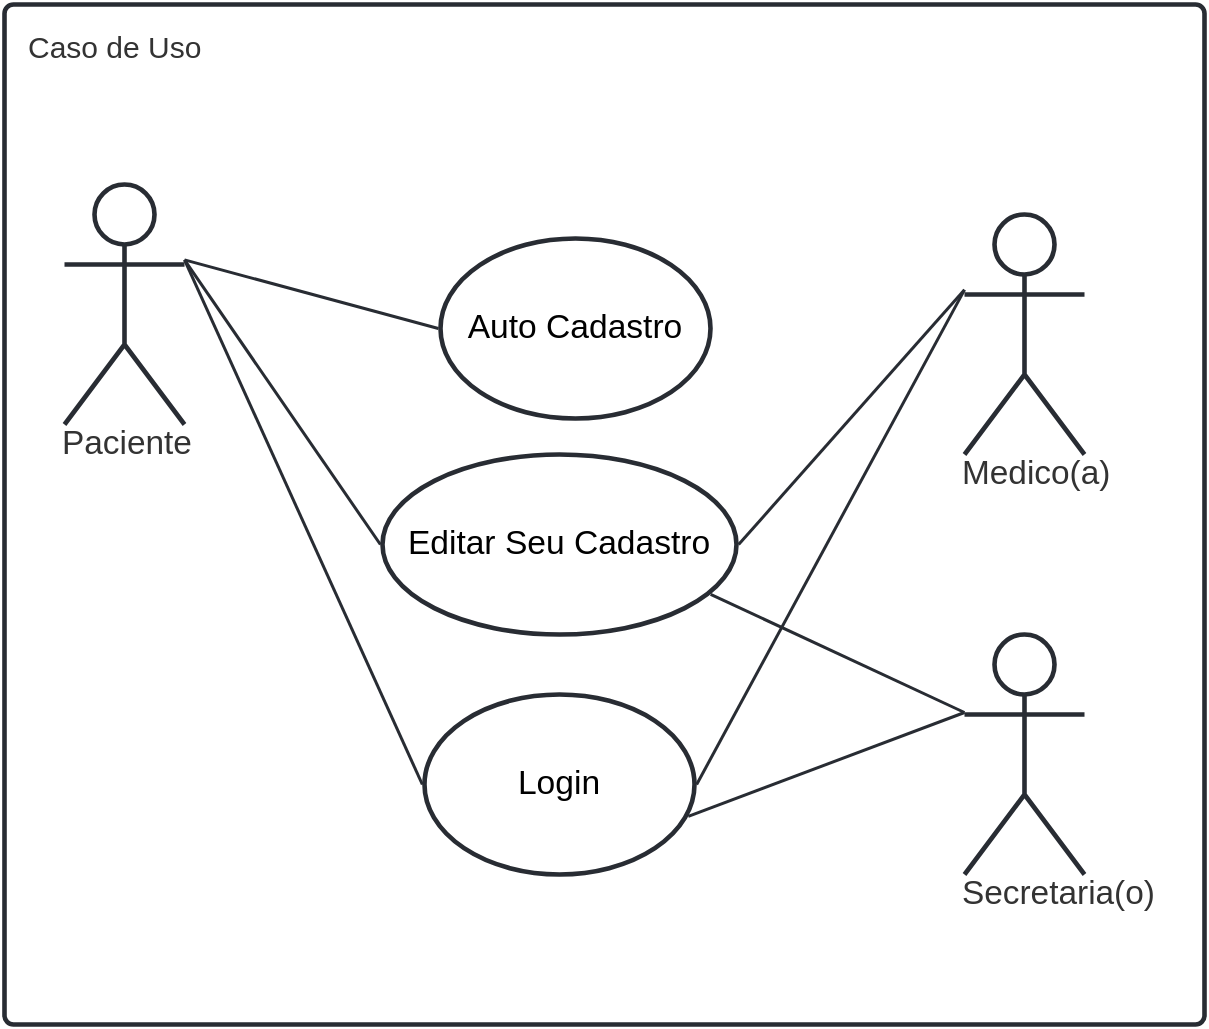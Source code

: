 <mxfile version="17.4.4" type="device" pages="6"><diagram name="Acesso Offline" id="cnroT5yGJh76plFRvwnM"><mxGraphModel dx="868" dy="482" grid="0" gridSize="10" guides="1" tooltips="1" connect="1" arrows="1" fold="1" page="1" pageScale="1" pageWidth="827" pageHeight="1169" math="0" shadow="0"><root><mxCell id="0"/><mxCell id="1" parent="0"/><UserObject label="" lucidchartObjectId="62aUfI8TRIg." id="CDKfYlxp4ABGDYABXCMu-1"><mxCell style="html=1;overflow=block;blockSpacing=1;whiteSpace=wrap;container=1;pointerEvents=0;collapsible=0;recursiveResize=0;fontSize=15;fontColor=#333333;align=left;spacing=0;strokeColor=#282c33;strokeOpacity=100;fillOpacity=0;rounded=1;absoluteArcSize=1;arcSize=9;fillColor=#000000;strokeWidth=2.3;" parent="1" vertex="1"><mxGeometry x="114" y="330" width="600" height="510" as="geometry"/></mxCell></UserObject><UserObject label="Auto Cadastro" lucidchartObjectId="D5aUoZ7kcu0h" id="CDKfYlxp4ABGDYABXCMu-3"><mxCell style="html=1;overflow=block;blockSpacing=1;whiteSpace=wrap;ellipse;fontSize=16.8;spacing=3.8;strokeColor=#282c33;strokeOpacity=100;rounded=1;absoluteArcSize=1;arcSize=9;strokeWidth=2.3;" parent="CDKfYlxp4ABGDYABXCMu-1" vertex="1"><mxGeometry x="218" y="117" width="135" height="90" as="geometry"/></mxCell></UserObject><mxCell id="LmmUJA03nacI2Z8dI5ms-1" value="&lt;span data-lucid-type=&quot;application/vnd.lucid.text&quot; data-lucid-content=&quot;{&amp;#34;t&amp;#34;:&amp;#34;*Caso de Uso - Acesso Offline&amp;#34;,&amp;#34;m&amp;#34;:[{&amp;#34;s&amp;#34;:0,&amp;#34;n&amp;#34;:&amp;#34;a&amp;#34;,&amp;#34;v&amp;#34;:&amp;#34;left&amp;#34;},{&amp;#34;s&amp;#34;:0,&amp;#34;n&amp;#34;:&amp;#34;od&amp;#34;,&amp;#34;v&amp;#34;:1},{&amp;#34;s&amp;#34;:0,&amp;#34;n&amp;#34;:&amp;#34;c&amp;#34;,&amp;#34;v&amp;#34;:&amp;#34;333333ff&amp;#34;,&amp;#34;e&amp;#34;:29},{&amp;#34;s&amp;#34;:0,&amp;#34;n&amp;#34;:&amp;#34;s&amp;#34;,&amp;#34;v&amp;#34;:20.0,&amp;#34;e&amp;#34;:29}]}&quot;&gt;&lt;span style=&quot;text-align: left ; color: #333333 ; font-size: 15.0px&quot;&gt;Caso de Uso&lt;br&gt;&lt;/span&gt;&lt;/span&gt;" style="text;whiteSpace=wrap;html=1;" parent="CDKfYlxp4ABGDYABXCMu-1" vertex="1"><mxGeometry x="10" y="6" width="222" height="29" as="geometry"/></mxCell><UserObject label="Paciente" lucidchartObjectId="O4aUanBBpAuM" id="CDKfYlxp4ABGDYABXCMu-2"><mxCell style="html=1;overflow=block;blockSpacing=1;shape=umlActor;labelPosition=center;verticalLabelPosition=bottom;verticalAlign=top;whiteSpace=nowrap;fontSize=16.7;fontColor=#333333;spacing=0;strokeColor=#282c33;strokeOpacity=100;rounded=1;absoluteArcSize=1;arcSize=9;strokeWidth=2.3;" parent="1" vertex="1"><mxGeometry x="144" y="420" width="60" height="120" as="geometry"/></mxCell></UserObject><UserObject label="Editar Seu Cadastro" lucidchartObjectId="77aUN~nxBLvZ" id="CDKfYlxp4ABGDYABXCMu-4"><mxCell style="html=1;overflow=block;blockSpacing=1;whiteSpace=wrap;ellipse;fontSize=16.8;spacing=3.8;strokeColor=#282c33;strokeOpacity=100;rounded=1;absoluteArcSize=1;arcSize=9;strokeWidth=2.3;" parent="1" vertex="1"><mxGeometry x="303" y="555" width="177" height="90" as="geometry"/></mxCell></UserObject><UserObject label="Login" lucidchartObjectId="87aUtIS8efqF" id="CDKfYlxp4ABGDYABXCMu-5"><mxCell style="html=1;overflow=block;blockSpacing=1;whiteSpace=wrap;ellipse;fontSize=16.8;spacing=3.8;strokeColor=#282c33;strokeOpacity=100;rounded=1;absoluteArcSize=1;arcSize=9;strokeWidth=2.3;" parent="1" vertex="1"><mxGeometry x="324" y="675" width="135" height="90" as="geometry"/></mxCell></UserObject><UserObject label="Medico(a)" lucidchartObjectId="-8aUuodv56M4" id="CDKfYlxp4ABGDYABXCMu-6"><mxCell style="html=1;overflow=block;blockSpacing=1;shape=umlActor;labelPosition=center;verticalLabelPosition=bottom;verticalAlign=top;whiteSpace=nowrap;fontSize=16.7;fontColor=#333333;spacing=0;strokeColor=#282c33;strokeOpacity=100;rounded=1;absoluteArcSize=1;arcSize=9;strokeWidth=2.3;" parent="1" vertex="1"><mxGeometry x="594" y="435" width="60" height="120" as="geometry"/></mxCell></UserObject><UserObject label="Secretaria(o)" lucidchartObjectId="-8aUEY26.M7T" id="CDKfYlxp4ABGDYABXCMu-7"><mxCell style="html=1;overflow=block;blockSpacing=1;shape=umlActor;labelPosition=center;verticalLabelPosition=bottom;verticalAlign=top;whiteSpace=nowrap;fontSize=16.7;fontColor=#333333;spacing=0;strokeColor=#282c33;strokeOpacity=100;rounded=1;absoluteArcSize=1;arcSize=9;strokeWidth=2.3;" parent="1" vertex="1"><mxGeometry x="594" y="645" width="60" height="120" as="geometry"/></mxCell></UserObject><UserObject label="" lucidchartObjectId="K9aUnbW54dF6" id="CDKfYlxp4ABGDYABXCMu-8"><mxCell style="html=1;jettySize=18;whiteSpace=wrap;fontSize=13;strokeColor=#282c33;strokeOpacity=100;strokeWidth=1.5;rounded=0;startArrow=none;endArrow=none;exitX=0;exitY=0.314;exitPerimeter=0;entryX=1.006;entryY=0.5;entryPerimeter=0;" parent="1" source="CDKfYlxp4ABGDYABXCMu-6" target="CDKfYlxp4ABGDYABXCMu-4" edge="1"><mxGeometry width="100" height="100" relative="1" as="geometry"><Array as="points"/></mxGeometry></mxCell></UserObject><UserObject label="" lucidchartObjectId="Q9aUhNIvT531" id="CDKfYlxp4ABGDYABXCMu-9"><mxCell style="html=1;jettySize=18;whiteSpace=wrap;fontSize=13;strokeColor=#282c33;strokeOpacity=100;strokeWidth=1.5;rounded=0;startArrow=none;endArrow=none;exitX=0;exitY=0.314;exitPerimeter=0;entryX=1.008;entryY=0.5;entryPerimeter=0;" parent="1" source="CDKfYlxp4ABGDYABXCMu-6" target="CDKfYlxp4ABGDYABXCMu-5" edge="1"><mxGeometry width="100" height="100" relative="1" as="geometry"><Array as="points"/></mxGeometry></mxCell></UserObject><UserObject label="" lucidchartObjectId="j-aUWGe42vr." id="CDKfYlxp4ABGDYABXCMu-10"><mxCell style="html=1;jettySize=18;whiteSpace=wrap;fontSize=13;strokeColor=#282c33;strokeOpacity=100;strokeWidth=1.5;rounded=0;startArrow=none;endArrow=none;exitX=0;exitY=0.325;exitPerimeter=0;entryX=0.927;entryY=0.777;entryPerimeter=0;" parent="1" source="CDKfYlxp4ABGDYABXCMu-7" target="CDKfYlxp4ABGDYABXCMu-4" edge="1"><mxGeometry width="100" height="100" relative="1" as="geometry"><Array as="points"/></mxGeometry></mxCell></UserObject><UserObject label="" lucidchartObjectId="u-aUxq1xEv8x" id="CDKfYlxp4ABGDYABXCMu-11"><mxCell style="html=1;jettySize=18;whiteSpace=wrap;fontSize=13;strokeColor=#282c33;strokeOpacity=100;strokeWidth=1.5;rounded=0;startArrow=none;endArrow=none;exitX=0;exitY=0.325;exitPerimeter=0;entryX=0.977;entryY=0.677;entryPerimeter=0;" parent="1" source="CDKfYlxp4ABGDYABXCMu-7" target="CDKfYlxp4ABGDYABXCMu-5" edge="1"><mxGeometry width="100" height="100" relative="1" as="geometry"><Array as="points"/></mxGeometry></mxCell></UserObject><UserObject label="" lucidchartObjectId="H-aU2q_cldkc" id="CDKfYlxp4ABGDYABXCMu-12"><mxCell style="html=1;jettySize=18;whiteSpace=wrap;fontSize=13;strokeColor=#282c33;strokeOpacity=100;strokeWidth=1.5;rounded=0;startArrow=none;endArrow=none;exitX=1;exitY=0.314;exitPerimeter=0;entryX=-0.008;entryY=0.5;entryPerimeter=0;" parent="1" source="CDKfYlxp4ABGDYABXCMu-2" target="CDKfYlxp4ABGDYABXCMu-3" edge="1"><mxGeometry width="100" height="100" relative="1" as="geometry"><Array as="points"/></mxGeometry></mxCell></UserObject><UserObject label="" lucidchartObjectId="M-aU~dPVrnRJ" id="CDKfYlxp4ABGDYABXCMu-13"><mxCell style="html=1;jettySize=18;whiteSpace=wrap;fontSize=13;strokeColor=#282c33;strokeOpacity=100;strokeWidth=1.5;rounded=0;startArrow=none;endArrow=none;exitX=1;exitY=0.314;exitPerimeter=0;entryX=-0.006;entryY=0.5;entryPerimeter=0;" parent="1" source="CDKfYlxp4ABGDYABXCMu-2" target="CDKfYlxp4ABGDYABXCMu-4" edge="1"><mxGeometry width="100" height="100" relative="1" as="geometry"><Array as="points"/></mxGeometry></mxCell></UserObject><UserObject label="" lucidchartObjectId="S-aUATr0dT.H" id="CDKfYlxp4ABGDYABXCMu-14"><mxCell style="html=1;jettySize=18;whiteSpace=wrap;fontSize=13;strokeColor=#282c33;strokeOpacity=100;strokeWidth=1.5;rounded=0;startArrow=none;endArrow=none;exitX=1;exitY=0.314;exitPerimeter=0;entryX=-0.008;entryY=0.5;entryPerimeter=0;" parent="1" source="CDKfYlxp4ABGDYABXCMu-2" target="CDKfYlxp4ABGDYABXCMu-5" edge="1"><mxGeometry width="100" height="100" relative="1" as="geometry"><Array as="points"/></mxGeometry></mxCell></UserObject></root></mxGraphModel></diagram><diagram name="Medico" id="E3PFE4l0YkBslA_rQjfP"><mxGraphModel dx="868" dy="1651" grid="0" gridSize="10" guides="1" tooltips="1" connect="1" arrows="1" fold="1" page="1" pageScale="1" pageWidth="827" pageHeight="1169" math="0" shadow="0"><root><mxCell id="TULyWzP9eYqDRtk0LKw8-0"/><mxCell id="TULyWzP9eYqDRtk0LKw8-1" parent="TULyWzP9eYqDRtk0LKw8-0"/><UserObject label="" lucidchartObjectId="pg1VfVHWcmwK" id="TULyWzP9eYqDRtk0LKw8-2"><mxCell style="html=1;overflow=block;blockSpacing=1;whiteSpace=wrap;container=1;pointerEvents=0;collapsible=0;recursiveResize=0;fontSize=16.7;fontColor=#333333;align=left;spacing=0;strokeColor=#282c33;strokeOpacity=100;fillOpacity=0;rounded=1;absoluteArcSize=1;arcSize=9;fillColor=#000000;strokeWidth=2.3;" parent="TULyWzP9eYqDRtk0LKw8-1" vertex="1"><mxGeometry x="210" y="-800" width="410" height="440" as="geometry"/></mxCell></UserObject><mxCell id="TULyWzP9eYqDRtk0LKw8-7" value="&lt;span data-lucid-type=&quot;application/vnd.lucid.text&quot; data-lucid-content=&quot;{&amp;quot;t&amp;quot;:&amp;quot;*Caso de Uso - Medico&amp;quot;,&amp;quot;m&amp;quot;:[{&amp;quot;s&amp;quot;:0,&amp;quot;n&amp;quot;:&amp;quot;a&amp;quot;,&amp;quot;v&amp;quot;:&amp;quot;left&amp;quot;},{&amp;quot;s&amp;quot;:0,&amp;quot;n&amp;quot;:&amp;quot;od&amp;quot;,&amp;quot;v&amp;quot;:1},{&amp;quot;s&amp;quot;:0,&amp;quot;n&amp;quot;:&amp;quot;s&amp;quot;,&amp;quot;v&amp;quot;:22.222,&amp;quot;e&amp;quot;:21},{&amp;quot;s&amp;quot;:0,&amp;quot;n&amp;quot;:&amp;quot;c&amp;quot;,&amp;quot;v&amp;quot;:&amp;quot;333333ff&amp;quot;,&amp;quot;e&amp;quot;:21}]}&quot;&gt;&lt;span style=&quot;text-align: left ; font-size: 16.667px ; color: #333333&quot;&gt;*Caso de Uso - Medico&lt;/span&gt;&lt;/span&gt;" style="text;whiteSpace=wrap;html=1;" parent="TULyWzP9eYqDRtk0LKw8-2" vertex="1"><mxGeometry x="12.997" y="0.003" width="191" height="29" as="geometry"/></mxCell><mxCell id="TULyWzP9eYqDRtk0LKw8-8" style="rounded=0;orthogonalLoop=1;jettySize=auto;html=1;exitX=1;exitY=0.333;exitDx=0;exitDy=0;exitPerimeter=0;entryX=0.042;entryY=0.6;entryDx=0;entryDy=0;entryPerimeter=0;" parent="TULyWzP9eYqDRtk0LKw8-1" source="TULyWzP9eYqDRtk0LKw8-3" target="TULyWzP9eYqDRtk0LKw8-4" edge="1"><mxGeometry relative="1" as="geometry"/></mxCell><mxCell id="TULyWzP9eYqDRtk0LKw8-9" style="edgeStyle=none;rounded=0;orthogonalLoop=1;jettySize=auto;html=1;exitX=1;exitY=0.333;exitDx=0;exitDy=0;exitPerimeter=0;entryX=0;entryY=0.5;entryDx=0;entryDy=0;" parent="TULyWzP9eYqDRtk0LKw8-1" source="TULyWzP9eYqDRtk0LKw8-3" target="TULyWzP9eYqDRtk0LKw8-5" edge="1"><mxGeometry relative="1" as="geometry"/></mxCell><UserObject label="Listar Agenda" lucidchartObjectId="pg1VomqsTPby" id="TULyWzP9eYqDRtk0LKw8-4"><mxCell style="html=1;overflow=block;blockSpacing=1;whiteSpace=wrap;ellipse;fontSize=13;spacing=3.8;strokeColor=#282c33;strokeOpacity=100;rounded=1;absoluteArcSize=1;arcSize=9;strokeWidth=2.3;" parent="TULyWzP9eYqDRtk0LKw8-1" vertex="1"><mxGeometry x="400" y="-740" width="120" height="90" as="geometry"/></mxCell></UserObject><mxCell id="TULyWzP9eYqDRtk0LKw8-10" style="edgeStyle=none;rounded=0;orthogonalLoop=1;jettySize=auto;html=1;exitX=1;exitY=0.333;exitDx=0;exitDy=0;exitPerimeter=0;entryX=0;entryY=0.5;entryDx=0;entryDy=0;" parent="TULyWzP9eYqDRtk0LKw8-1" source="TULyWzP9eYqDRtk0LKw8-3" target="TULyWzP9eYqDRtk0LKw8-6" edge="1"><mxGeometry relative="1" as="geometry"/></mxCell><UserObject label="Consultar Paciente" lucidchartObjectId="pg1Vwy.4qOvs" id="TULyWzP9eYqDRtk0LKw8-5"><mxCell style="html=1;overflow=block;blockSpacing=1;whiteSpace=wrap;ellipse;fontSize=13;spacing=3.8;strokeColor=#282c33;strokeOpacity=100;rounded=1;absoluteArcSize=1;arcSize=9;strokeWidth=2.3;" parent="TULyWzP9eYqDRtk0LKw8-1" vertex="1"><mxGeometry x="390" y="-630" width="140" height="90" as="geometry"/></mxCell></UserObject><UserObject label="Medico(a)" lucidchartObjectId="pg1V.6WM~Hua" id="TULyWzP9eYqDRtk0LKw8-3"><mxCell style="html=1;overflow=block;blockSpacing=1;shape=umlActor;labelPosition=center;verticalLabelPosition=bottom;verticalAlign=top;whiteSpace=nowrap;fontSize=16.7;fontColor=#333333;spacing=0;strokeColor=#282c33;strokeOpacity=100;rounded=1;absoluteArcSize=1;arcSize=9;strokeWidth=2.3;" parent="TULyWzP9eYqDRtk0LKw8-1" vertex="1"><mxGeometry x="240" y="-650" width="60" height="140" as="geometry"/></mxCell></UserObject><UserObject label="Listar Pacientes" lucidchartObjectId="pg1VFYP_cyKQ" id="TULyWzP9eYqDRtk0LKw8-6"><mxCell style="html=1;overflow=block;blockSpacing=1;whiteSpace=wrap;ellipse;fontSize=13;spacing=3.8;strokeColor=#282c33;strokeOpacity=100;rounded=1;absoluteArcSize=1;arcSize=9;strokeWidth=2.3;" parent="TULyWzP9eYqDRtk0LKw8-1" vertex="1"><mxGeometry x="400" y="-530" width="120" height="90" as="geometry"/></mxCell></UserObject></root></mxGraphModel></diagram><diagram name="Paciente" id="bcYlZNspH0G6qhCieXlv"><mxGraphModel dx="868" dy="1651" grid="0" gridSize="10" guides="1" tooltips="1" connect="1" arrows="1" fold="1" page="1" pageScale="1" pageWidth="827" pageHeight="1169" math="0" shadow="0"><root><mxCell id="MwZuvb_NzcYQMIHlOb89-0"/><mxCell id="MwZuvb_NzcYQMIHlOb89-1" parent="MwZuvb_NzcYQMIHlOb89-0"/><UserObject label="" lucidchartObjectId="Qg1VNq3T-1tk" id="MwZuvb_NzcYQMIHlOb89-2"><mxCell style="html=1;overflow=block;blockSpacing=1;whiteSpace=wrap;container=1;pointerEvents=0;collapsible=0;recursiveResize=0;fontSize=16.7;fontColor=#333333;align=left;spacing=0;strokeColor=#282c33;strokeOpacity=100;fillOpacity=0;rounded=1;absoluteArcSize=1;arcSize=9;fillColor=#000000;strokeWidth=2.3;" parent="MwZuvb_NzcYQMIHlOb89-1" vertex="1"><mxGeometry x="250" y="-910" width="320" height="600" as="geometry"/></mxCell></UserObject><mxCell id="MwZuvb_NzcYQMIHlOb89-27" value="&lt;span data-lucid-type=&quot;application/vnd.lucid.text&quot; data-lucid-content=&quot;{&amp;quot;t&amp;quot;:&amp;quot;* Caso de Uso - Paciente&amp;quot;,&amp;quot;m&amp;quot;:[{&amp;quot;s&amp;quot;:0,&amp;quot;n&amp;quot;:&amp;quot;od&amp;quot;,&amp;quot;v&amp;quot;:1},{&amp;quot;s&amp;quot;:0,&amp;quot;n&amp;quot;:&amp;quot;a&amp;quot;,&amp;quot;v&amp;quot;:&amp;quot;left&amp;quot;},{&amp;quot;s&amp;quot;:0,&amp;quot;n&amp;quot;:&amp;quot;s&amp;quot;,&amp;quot;v&amp;quot;:22.222,&amp;quot;e&amp;quot;:24},{&amp;quot;s&amp;quot;:0,&amp;quot;n&amp;quot;:&amp;quot;c&amp;quot;,&amp;quot;v&amp;quot;:&amp;quot;333333ff&amp;quot;,&amp;quot;e&amp;quot;:24}]}&quot;&gt;&lt;span style=&quot;text-align: left ; font-size: 16.667px ; color: #333333&quot;&gt;* Caso de Uso - Paciente&lt;/span&gt;&lt;/span&gt;" style="text;whiteSpace=wrap;html=1;" parent="MwZuvb_NzcYQMIHlOb89-2" vertex="1"><mxGeometry x="6.997" y="3.003" width="207" height="29" as="geometry"/></mxCell><mxCell id="MwZuvb_NzcYQMIHlOb89-14" style="edgeStyle=none;rounded=0;orthogonalLoop=1;jettySize=auto;html=1;exitX=1;exitY=0.333;exitDx=0;exitDy=0;exitPerimeter=0;entryX=0.053;entryY=0.644;entryDx=0;entryDy=0;entryPerimeter=0;" parent="MwZuvb_NzcYQMIHlOb89-1" source="MwZuvb_NzcYQMIHlOb89-3" target="MwZuvb_NzcYQMIHlOb89-5" edge="1"><mxGeometry relative="1" as="geometry"/></mxCell><UserObject label="Paciente" lucidchartObjectId="Qg1V8BPEKo3S" id="MwZuvb_NzcYQMIHlOb89-3"><mxCell style="html=1;overflow=block;blockSpacing=1;shape=umlActor;labelPosition=center;verticalLabelPosition=bottom;verticalAlign=top;whiteSpace=nowrap;fontSize=16.7;fontColor=#333333;spacing=0;strokeColor=#282c33;strokeOpacity=100;rounded=1;absoluteArcSize=1;arcSize=9;strokeWidth=2.3;" parent="MwZuvb_NzcYQMIHlOb89-1" vertex="1"><mxGeometry x="280" y="-670" width="60" height="140" as="geometry"/></mxCell></UserObject><UserObject label="Listar Paciente" lucidchartObjectId="Qg1VadOeW2bd" id="MwZuvb_NzcYQMIHlOb89-4"><mxCell style="html=1;overflow=block;blockSpacing=1;whiteSpace=wrap;ellipse;fontSize=13;spacing=3.8;strokeColor=#282c33;strokeOpacity=100;rounded=1;absoluteArcSize=1;arcSize=9;strokeWidth=2.3;" parent="MwZuvb_NzcYQMIHlOb89-1" vertex="1"><mxGeometry x="400" y="-860" width="120" height="90" as="geometry"/></mxCell></UserObject><UserObject label="Consultar Paciente" lucidchartObjectId="Qg1V0ZdGHIPb" id="MwZuvb_NzcYQMIHlOb89-5"><mxCell style="html=1;overflow=block;blockSpacing=1;whiteSpace=wrap;ellipse;fontSize=13;spacing=3.8;strokeColor=#282c33;strokeOpacity=100;rounded=1;absoluteArcSize=1;arcSize=9;strokeWidth=2.3;" parent="MwZuvb_NzcYQMIHlOb89-1" vertex="1"><mxGeometry x="400" y="-760" width="120" height="90" as="geometry"/></mxCell></UserObject><UserObject label="Cadastrar Paciente" lucidchartObjectId="Qg1VIZUxxSAg" id="MwZuvb_NzcYQMIHlOb89-6"><mxCell style="html=1;overflow=block;blockSpacing=1;whiteSpace=wrap;ellipse;fontSize=13;spacing=3.8;strokeColor=#282c33;strokeOpacity=100;rounded=1;absoluteArcSize=1;arcSize=9;strokeWidth=2.3;" parent="MwZuvb_NzcYQMIHlOb89-1" vertex="1"><mxGeometry x="400" y="-650" width="120" height="90" as="geometry"/></mxCell></UserObject><UserObject label="Editar Paciente" lucidchartObjectId="Qg1VBHlj-ESM" id="MwZuvb_NzcYQMIHlOb89-7"><mxCell style="html=1;overflow=block;blockSpacing=1;whiteSpace=wrap;ellipse;fontSize=13;spacing=3.8;strokeColor=#282c33;strokeOpacity=100;rounded=1;absoluteArcSize=1;arcSize=9;strokeWidth=2.3;" parent="MwZuvb_NzcYQMIHlOb89-1" vertex="1"><mxGeometry x="400" y="-550" width="120" height="90" as="geometry"/></mxCell></UserObject><UserObject label="Desativar Paciente" lucidchartObjectId="Qg1VsRQFl9fF" id="MwZuvb_NzcYQMIHlOb89-8"><mxCell style="html=1;overflow=block;blockSpacing=1;whiteSpace=wrap;ellipse;fontSize=13;spacing=3.8;strokeColor=#282c33;strokeOpacity=100;rounded=1;absoluteArcSize=1;arcSize=9;strokeWidth=2.3;" parent="MwZuvb_NzcYQMIHlOb89-1" vertex="1"><mxGeometry x="400" y="-440" width="120" height="90" as="geometry"/></mxCell></UserObject><UserObject label="" lucidchartObjectId="Qg1VfaHg0O-b" id="MwZuvb_NzcYQMIHlOb89-9"><mxCell style="html=1;jettySize=18;whiteSpace=wrap;fontSize=13;strokeColor=#282c33;strokeOpacity=100;strokeWidth=1.5;rounded=0;startArrow=none;endArrow=none;exitX=-0.009;exitY=0.5;exitPerimeter=0;entryX=1;entryY=0.321;entryPerimeter=0;" parent="MwZuvb_NzcYQMIHlOb89-1" source="MwZuvb_NzcYQMIHlOb89-4" target="MwZuvb_NzcYQMIHlOb89-3" edge="1"><mxGeometry width="100" height="100" relative="1" as="geometry"><Array as="points"/></mxGeometry></mxCell></UserObject><UserObject label="" lucidchartObjectId="Qg1VkSRGm3FD" id="MwZuvb_NzcYQMIHlOb89-11"><mxCell style="html=1;jettySize=18;whiteSpace=wrap;fontSize=13;strokeColor=#282c33;strokeOpacity=100;strokeWidth=1.5;rounded=0;startArrow=none;endArrow=none;exitX=-0.009;exitY=0.5;exitPerimeter=0;entryX=1;entryY=0.321;entryPerimeter=0;" parent="MwZuvb_NzcYQMIHlOb89-1" source="MwZuvb_NzcYQMIHlOb89-6" target="MwZuvb_NzcYQMIHlOb89-3" edge="1"><mxGeometry width="100" height="100" relative="1" as="geometry"><Array as="points"/></mxGeometry></mxCell></UserObject><UserObject label="" lucidchartObjectId="Qg1Vln~8YyKR" id="MwZuvb_NzcYQMIHlOb89-12"><mxCell style="html=1;jettySize=18;whiteSpace=wrap;fontSize=13;strokeColor=#282c33;strokeOpacity=100;strokeWidth=1.5;rounded=0;startArrow=none;endArrow=none;exitX=-0.009;exitY=0.5;exitPerimeter=0;entryX=1;entryY=0.321;entryPerimeter=0;" parent="MwZuvb_NzcYQMIHlOb89-1" source="MwZuvb_NzcYQMIHlOb89-7" target="MwZuvb_NzcYQMIHlOb89-3" edge="1"><mxGeometry width="100" height="100" relative="1" as="geometry"><Array as="points"/></mxGeometry></mxCell></UserObject><UserObject label="" lucidchartObjectId="Qg1VxebEtwue" id="MwZuvb_NzcYQMIHlOb89-13"><mxCell style="html=1;jettySize=18;whiteSpace=wrap;fontSize=13;strokeColor=#282c33;strokeOpacity=100;strokeWidth=1.5;rounded=0;startArrow=none;endArrow=none;exitX=-0.009;exitY=0.5;exitPerimeter=0;entryX=1;entryY=0.321;entryPerimeter=0;" parent="MwZuvb_NzcYQMIHlOb89-1" source="MwZuvb_NzcYQMIHlOb89-8" target="MwZuvb_NzcYQMIHlOb89-3" edge="1"><mxGeometry width="100" height="100" relative="1" as="geometry"><Array as="points"/></mxGeometry></mxCell></UserObject></root></mxGraphModel></diagram><diagram name="Medico" id="7jTUor95sCE7NPrH3OsZ"><mxGraphModel dx="41" dy="482" grid="0" gridSize="10" guides="1" tooltips="1" connect="1" arrows="1" fold="1" page="1" pageScale="1" pageWidth="827" pageHeight="1169" math="0" shadow="0"><root><mxCell id="v0MoqkxrBt7eY1IrOF9j-0"/><mxCell id="v0MoqkxrBt7eY1IrOF9j-1" parent="v0MoqkxrBt7eY1IrOF9j-0"/><UserObject label="" lucidchartObjectId="fh1VlRtHa5hE" id="v0MoqkxrBt7eY1IrOF9j-2"><mxCell style="html=1;overflow=block;blockSpacing=1;whiteSpace=wrap;container=1;pointerEvents=0;collapsible=0;recursiveResize=0;fontSize=16.7;fontColor=#333333;align=left;spacing=0;strokeColor=#282c33;strokeOpacity=100;fillOpacity=0;rounded=1;absoluteArcSize=1;arcSize=9;fillColor=#000000;strokeWidth=2.3;" parent="v0MoqkxrBt7eY1IrOF9j-1" vertex="1"><mxGeometry x="1100" y="276" width="315" height="600" as="geometry"/></mxCell></UserObject><mxCell id="v0MoqkxrBt7eY1IrOF9j-14" value="&lt;span data-lucid-type=&quot;application/vnd.lucid.text&quot; data-lucid-content=&quot;{&amp;quot;t&amp;quot;:&amp;quot;* Caso de Uso - Medico&amp;quot;,&amp;quot;m&amp;quot;:[{&amp;quot;s&amp;quot;:0,&amp;quot;n&amp;quot;:&amp;quot;od&amp;quot;,&amp;quot;v&amp;quot;:1},{&amp;quot;s&amp;quot;:0,&amp;quot;n&amp;quot;:&amp;quot;a&amp;quot;,&amp;quot;v&amp;quot;:&amp;quot;left&amp;quot;},{&amp;quot;s&amp;quot;:0,&amp;quot;n&amp;quot;:&amp;quot;s&amp;quot;,&amp;quot;v&amp;quot;:22.222,&amp;quot;e&amp;quot;:22},{&amp;quot;s&amp;quot;:0,&amp;quot;n&amp;quot;:&amp;quot;c&amp;quot;,&amp;quot;v&amp;quot;:&amp;quot;333333ff&amp;quot;,&amp;quot;e&amp;quot;:22}]}&quot;&gt;&lt;span style=&quot;text-align: left ; font-size: 16.667px ; color: #333333&quot;&gt;* Caso de Uso - Medico&lt;/span&gt;&lt;/span&gt;" style="text;whiteSpace=wrap;html=1;" parent="v0MoqkxrBt7eY1IrOF9j-2" vertex="1"><mxGeometry x="9" y="11" width="196" height="29" as="geometry"/></mxCell><UserObject label="Medico" lucidchartObjectId="fh1VT5qTX0jP" id="v0MoqkxrBt7eY1IrOF9j-3"><mxCell style="html=1;overflow=block;blockSpacing=1;shape=umlActor;labelPosition=center;verticalLabelPosition=bottom;verticalAlign=top;whiteSpace=nowrap;fontSize=16.7;fontColor=#333333;spacing=0;strokeColor=#282c33;strokeOpacity=100;rounded=1;absoluteArcSize=1;arcSize=9;strokeWidth=2.3;" parent="v0MoqkxrBt7eY1IrOF9j-1" vertex="1"><mxGeometry x="1130" y="509" width="60" height="135" as="geometry"/></mxCell></UserObject><UserObject label="Listar Medico" lucidchartObjectId="fh1VJY9TOFq0" id="v0MoqkxrBt7eY1IrOF9j-4"><mxCell style="html=1;overflow=block;blockSpacing=1;whiteSpace=wrap;ellipse;fontSize=13;spacing=3.8;strokeColor=#282c33;strokeOpacity=100;rounded=1;absoluteArcSize=1;arcSize=9;strokeWidth=2.3;" parent="v0MoqkxrBt7eY1IrOF9j-1" vertex="1"><mxGeometry x="1259" y="321" width="120" height="90" as="geometry"/></mxCell></UserObject><UserObject label="Consultar Medico" lucidchartObjectId="fh1VyS5vCo8p" id="v0MoqkxrBt7eY1IrOF9j-5"><mxCell style="html=1;overflow=block;blockSpacing=1;whiteSpace=wrap;ellipse;fontSize=13;spacing=3.8;strokeColor=#282c33;strokeOpacity=100;rounded=1;absoluteArcSize=1;arcSize=9;strokeWidth=2.3;" parent="v0MoqkxrBt7eY1IrOF9j-1" vertex="1"><mxGeometry x="1259" y="426" width="120" height="90" as="geometry"/></mxCell></UserObject><UserObject label="Cadastrar Medico" lucidchartObjectId="fh1V7c0ZXNZd" id="v0MoqkxrBt7eY1IrOF9j-6"><mxCell style="html=1;overflow=block;blockSpacing=1;whiteSpace=wrap;ellipse;fontSize=13;spacing=3.8;strokeColor=#282c33;strokeOpacity=100;rounded=1;absoluteArcSize=1;arcSize=9;strokeWidth=2.3;" parent="v0MoqkxrBt7eY1IrOF9j-1" vertex="1"><mxGeometry x="1259" y="531" width="120" height="90" as="geometry"/></mxCell></UserObject><UserObject label="Editar Medico" lucidchartObjectId="fh1VJReqbYQY" id="v0MoqkxrBt7eY1IrOF9j-7"><mxCell style="html=1;overflow=block;blockSpacing=1;whiteSpace=wrap;ellipse;fontSize=13;spacing=3.8;strokeColor=#282c33;strokeOpacity=100;rounded=1;absoluteArcSize=1;arcSize=9;strokeWidth=2.3;" parent="v0MoqkxrBt7eY1IrOF9j-1" vertex="1"><mxGeometry x="1259" y="636" width="120" height="90" as="geometry"/></mxCell></UserObject><UserObject label="Desativar Medico" lucidchartObjectId="fh1ViOUTe8lT" id="v0MoqkxrBt7eY1IrOF9j-8"><mxCell style="html=1;overflow=block;blockSpacing=1;whiteSpace=wrap;ellipse;fontSize=13;spacing=3.8;strokeColor=#282c33;strokeOpacity=100;rounded=1;absoluteArcSize=1;arcSize=9;strokeWidth=2.3;" parent="v0MoqkxrBt7eY1IrOF9j-1" vertex="1"><mxGeometry x="1259" y="741" width="120" height="90" as="geometry"/></mxCell></UserObject><UserObject label="" lucidchartObjectId="fh1VyYXZ0zpq" id="v0MoqkxrBt7eY1IrOF9j-9"><mxCell style="html=1;jettySize=18;whiteSpace=wrap;fontSize=13;strokeColor=#282c33;strokeOpacity=100;strokeWidth=1.5;rounded=0;startArrow=none;endArrow=none;exitX=-0.009;exitY=0.5;exitPerimeter=0;entryX=1;entryY=0.321;entryPerimeter=0;" parent="v0MoqkxrBt7eY1IrOF9j-1" source="v0MoqkxrBt7eY1IrOF9j-4" target="v0MoqkxrBt7eY1IrOF9j-3" edge="1"><mxGeometry width="100" height="100" relative="1" as="geometry"><Array as="points"/></mxGeometry></mxCell></UserObject><UserObject label="" lucidchartObjectId="fh1VevR1OF-d" id="v0MoqkxrBt7eY1IrOF9j-10"><mxCell style="html=1;jettySize=18;whiteSpace=wrap;fontSize=13;strokeColor=#282c33;strokeOpacity=100;strokeWidth=1.5;rounded=0;startArrow=none;endArrow=none;exitX=-0.009;exitY=0.5;exitPerimeter=0;" parent="v0MoqkxrBt7eY1IrOF9j-1" source="v0MoqkxrBt7eY1IrOF9j-5" edge="1"><mxGeometry width="100" height="100" relative="1" as="geometry"><Array as="points"/><mxPoint x="1192" y="546" as="targetPoint"/></mxGeometry></mxCell></UserObject><UserObject label="" lucidchartObjectId="fh1Vf1Laid-j" id="v0MoqkxrBt7eY1IrOF9j-11"><mxCell style="html=1;jettySize=18;whiteSpace=wrap;fontSize=13;strokeColor=#282c33;strokeOpacity=100;strokeWidth=1.5;rounded=0;startArrow=none;endArrow=none;exitX=-0.009;exitY=0.5;exitPerimeter=0;entryX=1;entryY=0.321;entryPerimeter=0;" parent="v0MoqkxrBt7eY1IrOF9j-1" source="v0MoqkxrBt7eY1IrOF9j-6" target="v0MoqkxrBt7eY1IrOF9j-3" edge="1"><mxGeometry width="100" height="100" relative="1" as="geometry"><Array as="points"/></mxGeometry></mxCell></UserObject><UserObject label="" lucidchartObjectId="fh1V-D848_Ec" id="v0MoqkxrBt7eY1IrOF9j-12"><mxCell style="html=1;jettySize=18;whiteSpace=wrap;fontSize=13;strokeColor=#282c33;strokeOpacity=100;strokeWidth=1.5;rounded=0;startArrow=none;endArrow=none;exitX=-0.009;exitY=0.5;exitPerimeter=0;entryX=1;entryY=0.321;entryPerimeter=0;" parent="v0MoqkxrBt7eY1IrOF9j-1" source="v0MoqkxrBt7eY1IrOF9j-7" target="v0MoqkxrBt7eY1IrOF9j-3" edge="1"><mxGeometry width="100" height="100" relative="1" as="geometry"><Array as="points"/></mxGeometry></mxCell></UserObject><UserObject label="" lucidchartObjectId="fh1VBJ_JhPA6" id="v0MoqkxrBt7eY1IrOF9j-13"><mxCell style="html=1;jettySize=18;whiteSpace=wrap;fontSize=13;strokeColor=#282c33;strokeOpacity=100;strokeWidth=1.5;rounded=0;startArrow=none;endArrow=none;exitX=-0.009;exitY=0.5;exitPerimeter=0;entryX=1;entryY=0.321;entryPerimeter=0;" parent="v0MoqkxrBt7eY1IrOF9j-1" source="v0MoqkxrBt7eY1IrOF9j-8" target="v0MoqkxrBt7eY1IrOF9j-3" edge="1"><mxGeometry width="100" height="100" relative="1" as="geometry"><Array as="points"/></mxGeometry></mxCell></UserObject></root></mxGraphModel></diagram><diagram name="Secretaria" id="B_Z10Siy_y2gRsE87C4H"><mxGraphModel dx="41" dy="1651" grid="0" gridSize="10" guides="1" tooltips="1" connect="1" arrows="1" fold="1" page="1" pageScale="1" pageWidth="827" pageHeight="1169" math="0" shadow="0"><root><mxCell id="MLN7bExL7wKpmrE8Ly24-0"/><mxCell id="MLN7bExL7wKpmrE8Ly24-1" parent="MLN7bExL7wKpmrE8Ly24-0"/><UserObject label="" lucidchartObjectId="Bh1VLZKN__iT" id="MLN7bExL7wKpmrE8Ly24-2"><mxCell style="html=1;overflow=block;blockSpacing=1;whiteSpace=wrap;container=1;pointerEvents=0;collapsible=0;recursiveResize=0;fontSize=16.7;fontColor=#333333;align=left;spacing=0;strokeColor=#282c33;strokeOpacity=100;fillOpacity=0;rounded=1;absoluteArcSize=1;arcSize=9;fillColor=#000000;strokeWidth=2.3;" parent="MLN7bExL7wKpmrE8Ly24-1" vertex="1"><mxGeometry x="1062" y="-918" width="315" height="600" as="geometry"/></mxCell></UserObject><UserObject label="Secretaria" lucidchartObjectId="Bh1VF4DOK2h2" id="MLN7bExL7wKpmrE8Ly24-3"><mxCell style="html=1;overflow=block;blockSpacing=1;shape=umlActor;labelPosition=center;verticalLabelPosition=bottom;verticalAlign=top;whiteSpace=nowrap;fontSize=16.7;fontColor=#333333;spacing=0;strokeColor=#282c33;strokeOpacity=100;rounded=1;absoluteArcSize=1;arcSize=9;strokeWidth=2.3;" parent="MLN7bExL7wKpmrE8Ly24-1" vertex="1"><mxGeometry x="1092" y="-685" width="60" height="135" as="geometry"/></mxCell></UserObject><UserObject label="Listar Secretaria" lucidchartObjectId="Bh1V0PjZ3Ta9" id="MLN7bExL7wKpmrE8Ly24-4"><mxCell style="html=1;overflow=block;blockSpacing=1;whiteSpace=wrap;ellipse;fontSize=13;spacing=3.8;strokeColor=#282c33;strokeOpacity=100;rounded=1;absoluteArcSize=1;arcSize=9;strokeWidth=2.3;" parent="MLN7bExL7wKpmrE8Ly24-1" vertex="1"><mxGeometry x="1221" y="-873" width="120" height="90" as="geometry"/></mxCell></UserObject><UserObject label="Consultar Secretaria" lucidchartObjectId="Bh1VA8aVEy08" id="MLN7bExL7wKpmrE8Ly24-5"><mxCell style="html=1;overflow=block;blockSpacing=1;whiteSpace=wrap;ellipse;fontSize=13;spacing=3.8;strokeColor=#282c33;strokeOpacity=100;rounded=1;absoluteArcSize=1;arcSize=9;strokeWidth=2.3;" parent="MLN7bExL7wKpmrE8Ly24-1" vertex="1"><mxGeometry x="1221" y="-768" width="120" height="90" as="geometry"/></mxCell></UserObject><UserObject label="Cadastrar Secretaria" lucidchartObjectId="Bh1Vq.Mzj_-i" id="MLN7bExL7wKpmrE8Ly24-6"><mxCell style="html=1;overflow=block;blockSpacing=1;whiteSpace=wrap;ellipse;fontSize=13;spacing=3.8;strokeColor=#282c33;strokeOpacity=100;rounded=1;absoluteArcSize=1;arcSize=9;strokeWidth=2.3;" parent="MLN7bExL7wKpmrE8Ly24-1" vertex="1"><mxGeometry x="1221" y="-663" width="120" height="90" as="geometry"/></mxCell></UserObject><UserObject label="Editar Secretaria" lucidchartObjectId="Bh1V7qm_DmHK" id="MLN7bExL7wKpmrE8Ly24-7"><mxCell style="html=1;overflow=block;blockSpacing=1;whiteSpace=wrap;ellipse;fontSize=13;spacing=3.8;strokeColor=#282c33;strokeOpacity=100;rounded=1;absoluteArcSize=1;arcSize=9;strokeWidth=2.3;" parent="MLN7bExL7wKpmrE8Ly24-1" vertex="1"><mxGeometry x="1221" y="-558" width="120" height="90" as="geometry"/></mxCell></UserObject><UserObject label="Desativar Secretaria" lucidchartObjectId="Bh1VqKMImvo5" id="MLN7bExL7wKpmrE8Ly24-8"><mxCell style="html=1;overflow=block;blockSpacing=1;whiteSpace=wrap;ellipse;fontSize=13;spacing=3.8;strokeColor=#282c33;strokeOpacity=100;rounded=1;absoluteArcSize=1;arcSize=9;strokeWidth=2.3;" parent="MLN7bExL7wKpmrE8Ly24-1" vertex="1"><mxGeometry x="1221" y="-453" width="120" height="90" as="geometry"/></mxCell></UserObject><UserObject label="" lucidchartObjectId="Bh1V0A-yDfkG" id="MLN7bExL7wKpmrE8Ly24-9"><mxCell style="html=1;jettySize=18;whiteSpace=wrap;fontSize=13;strokeColor=#282c33;strokeOpacity=100;strokeWidth=1.5;rounded=0;startArrow=none;endArrow=none;exitX=-0.009;exitY=0.5;exitPerimeter=0;entryX=1;entryY=0.321;entryPerimeter=0;" parent="MLN7bExL7wKpmrE8Ly24-1" source="MLN7bExL7wKpmrE8Ly24-4" target="MLN7bExL7wKpmrE8Ly24-3" edge="1"><mxGeometry width="100" height="100" relative="1" as="geometry"><Array as="points"/></mxGeometry></mxCell></UserObject><UserObject label="" lucidchartObjectId="Bh1VDJBnfBxL" id="MLN7bExL7wKpmrE8Ly24-10"><mxCell style="html=1;jettySize=18;whiteSpace=wrap;fontSize=13;strokeColor=#282c33;strokeOpacity=100;strokeWidth=1.5;rounded=0;startArrow=none;endArrow=none;exitX=-0.009;exitY=0.5;exitPerimeter=0;" parent="MLN7bExL7wKpmrE8Ly24-1" source="MLN7bExL7wKpmrE8Ly24-5" edge="1"><mxGeometry width="100" height="100" relative="1" as="geometry"><Array as="points"/><mxPoint x="1154" y="-648" as="targetPoint"/></mxGeometry></mxCell></UserObject><UserObject label="" lucidchartObjectId="Bh1V2D2L.bp~" id="MLN7bExL7wKpmrE8Ly24-11"><mxCell style="html=1;jettySize=18;whiteSpace=wrap;fontSize=13;strokeColor=#282c33;strokeOpacity=100;strokeWidth=1.5;rounded=0;startArrow=none;endArrow=none;exitX=-0.009;exitY=0.5;exitPerimeter=0;entryX=1;entryY=0.321;entryPerimeter=0;" parent="MLN7bExL7wKpmrE8Ly24-1" source="MLN7bExL7wKpmrE8Ly24-6" target="MLN7bExL7wKpmrE8Ly24-3" edge="1"><mxGeometry width="100" height="100" relative="1" as="geometry"><Array as="points"/></mxGeometry></mxCell></UserObject><UserObject label="" lucidchartObjectId="Bh1VAcKKdqCn" id="MLN7bExL7wKpmrE8Ly24-12"><mxCell style="html=1;jettySize=18;whiteSpace=wrap;fontSize=13;strokeColor=#282c33;strokeOpacity=100;strokeWidth=1.5;rounded=0;startArrow=none;endArrow=none;exitX=-0.009;exitY=0.5;exitPerimeter=0;entryX=1;entryY=0.321;entryPerimeter=0;" parent="MLN7bExL7wKpmrE8Ly24-1" source="MLN7bExL7wKpmrE8Ly24-7" target="MLN7bExL7wKpmrE8Ly24-3" edge="1"><mxGeometry width="100" height="100" relative="1" as="geometry"><Array as="points"/></mxGeometry></mxCell></UserObject><UserObject label="" lucidchartObjectId="Bh1VFWgFG0fF" id="MLN7bExL7wKpmrE8Ly24-13"><mxCell style="html=1;jettySize=18;whiteSpace=wrap;fontSize=13;strokeColor=#282c33;strokeOpacity=100;strokeWidth=1.5;rounded=0;startArrow=none;endArrow=none;exitX=-0.009;exitY=0.5;exitPerimeter=0;entryX=1;entryY=0.321;entryPerimeter=0;" parent="MLN7bExL7wKpmrE8Ly24-1" source="MLN7bExL7wKpmrE8Ly24-8" target="MLN7bExL7wKpmrE8Ly24-3" edge="1"><mxGeometry width="100" height="100" relative="1" as="geometry"><Array as="points"/></mxGeometry></mxCell></UserObject></root></mxGraphModel></diagram><diagram name="Agendamento" id="wXOXxUcyRimpRcqzlG8i"><mxGraphModel dx="-786" dy="3989" grid="0" gridSize="10" guides="1" tooltips="1" connect="1" arrows="1" fold="1" page="1" pageScale="1" pageWidth="827" pageHeight="1169" math="0" shadow="0"><root><mxCell id="PDq9gb4K_bL8JXI9BOOx-0"/><mxCell id="PDq9gb4K_bL8JXI9BOOx-1" parent="PDq9gb4K_bL8JXI9BOOx-0"/><UserObject label="" lucidchartObjectId="Oh1VuZKQWTiY" id="PDq9gb4K_bL8JXI9BOOx-2"><mxCell style="html=1;overflow=block;blockSpacing=1;whiteSpace=wrap;container=1;pointerEvents=0;collapsible=0;recursiveResize=0;fontSize=16.7;fontColor=#333333;align=left;spacing=0;strokeColor=#282c33;strokeOpacity=100;fillOpacity=0;rounded=1;absoluteArcSize=1;arcSize=9;fillColor=#000000;strokeWidth=2.3;" parent="PDq9gb4K_bL8JXI9BOOx-1" vertex="1"><mxGeometry x="1850" y="-3388" width="315" height="926" as="geometry"/></mxCell></UserObject><mxCell id="DUw1tcASp3sP8jFX72zL-0" value="&lt;span data-lucid-type=&quot;application/vnd.lucid.text&quot; data-lucid-content=&quot;{&amp;#34;t&amp;#34;:&amp;#34;* Caso de Uso - Paciente&amp;#34;,&amp;#34;m&amp;#34;:[{&amp;#34;s&amp;#34;:0,&amp;#34;n&amp;#34;:&amp;#34;od&amp;#34;,&amp;#34;v&amp;#34;:1},{&amp;#34;s&amp;#34;:0,&amp;#34;n&amp;#34;:&amp;#34;a&amp;#34;,&amp;#34;v&amp;#34;:&amp;#34;left&amp;#34;},{&amp;#34;s&amp;#34;:0,&amp;#34;n&amp;#34;:&amp;#34;s&amp;#34;,&amp;#34;v&amp;#34;:22.222,&amp;#34;e&amp;#34;:24},{&amp;#34;s&amp;#34;:0,&amp;#34;n&amp;#34;:&amp;#34;c&amp;#34;,&amp;#34;v&amp;#34;:&amp;#34;333333ff&amp;#34;,&amp;#34;e&amp;#34;:24}]}&quot;&gt;&lt;span style=&quot;text-align: left ; font-size: 16.667px ; color: #333333&quot;&gt;* Caso de Uso - Agendamento&lt;/span&gt;&lt;/span&gt;" style="text;whiteSpace=wrap;html=1;" parent="PDq9gb4K_bL8JXI9BOOx-2" vertex="1"><mxGeometry x="11" y="6" width="248" height="29" as="geometry"/></mxCell><mxCell id="DUw1tcASp3sP8jFX72zL-13" style="edgeStyle=none;rounded=0;orthogonalLoop=1;jettySize=auto;html=1;exitX=1;exitY=0.333;exitDx=0;exitDy=0;exitPerimeter=0;entryX=0;entryY=0.5;entryDx=0;entryDy=0;" parent="PDq9gb4K_bL8JXI9BOOx-2" source="DUw1tcASp3sP8jFX72zL-4" target="DUw1tcASp3sP8jFX72zL-5" edge="1"><mxGeometry relative="1" as="geometry"/></mxCell><mxCell id="DUw1tcASp3sP8jFX72zL-14" style="edgeStyle=none;rounded=0;orthogonalLoop=1;jettySize=auto;html=1;exitX=1;exitY=0.333;exitDx=0;exitDy=0;exitPerimeter=0;entryX=0;entryY=0.5;entryDx=0;entryDy=0;" parent="PDq9gb4K_bL8JXI9BOOx-2" source="DUw1tcASp3sP8jFX72zL-4" target="DUw1tcASp3sP8jFX72zL-6" edge="1"><mxGeometry relative="1" as="geometry"/></mxCell><mxCell id="DUw1tcASp3sP8jFX72zL-15" style="edgeStyle=none;rounded=0;orthogonalLoop=1;jettySize=auto;html=1;exitX=1;exitY=0.333;exitDx=0;exitDy=0;exitPerimeter=0;entryX=0;entryY=0.5;entryDx=0;entryDy=0;" parent="PDq9gb4K_bL8JXI9BOOx-2" source="DUw1tcASp3sP8jFX72zL-4" target="DUw1tcASp3sP8jFX72zL-7" edge="1"><mxGeometry relative="1" as="geometry"/></mxCell><UserObject label="Secretaria" lucidchartObjectId="Oh1V-t9xO6Pn" id="DUw1tcASp3sP8jFX72zL-4"><mxCell style="html=1;overflow=block;blockSpacing=1;shape=umlActor;labelPosition=center;verticalLabelPosition=bottom;verticalAlign=top;whiteSpace=nowrap;fontSize=16.7;fontColor=#333333;spacing=0;strokeColor=#282c33;strokeOpacity=100;rounded=1;absoluteArcSize=1;arcSize=9;strokeWidth=2.3;" parent="PDq9gb4K_bL8JXI9BOOx-2" vertex="1"><mxGeometry x="36" y="380" width="60" height="135" as="geometry"/></mxCell></UserObject><UserObject label="Cancelamento" lucidchartObjectId="Oh1V2K.ewRZ8" id="DUw1tcASp3sP8jFX72zL-6"><mxCell style="html=1;overflow=block;blockSpacing=1;whiteSpace=wrap;ellipse;fontSize=13;spacing=3.8;strokeColor=#282c33;strokeOpacity=100;rounded=1;absoluteArcSize=1;arcSize=9;strokeWidth=2.3;" parent="PDq9gb4K_bL8JXI9BOOx-2" vertex="1"><mxGeometry x="158" y="561" width="120" height="90" as="geometry"/></mxCell></UserObject><UserObject label="Encaixe" lucidchartObjectId="Oh1V2K.ewRZ8" id="DUw1tcASp3sP8jFX72zL-5"><mxCell style="html=1;overflow=block;blockSpacing=1;whiteSpace=wrap;ellipse;fontSize=13;spacing=3.8;strokeColor=#282c33;strokeOpacity=100;rounded=1;absoluteArcSize=1;arcSize=9;strokeWidth=2.3;" parent="PDq9gb4K_bL8JXI9BOOx-2" vertex="1"><mxGeometry x="158" y="425" width="120" height="90" as="geometry"/></mxCell></UserObject><UserObject label="Editar Agendamento" lucidchartObjectId="Oh1V2K.ewRZ8" id="DUw1tcASp3sP8jFX72zL-7"><mxCell style="html=1;overflow=block;blockSpacing=1;whiteSpace=wrap;ellipse;fontSize=13;spacing=3.8;strokeColor=#282c33;strokeOpacity=100;rounded=1;absoluteArcSize=1;arcSize=9;strokeWidth=2.3;" parent="PDq9gb4K_bL8JXI9BOOx-2" vertex="1"><mxGeometry x="158" y="689" width="120" height="90" as="geometry"/></mxCell></UserObject><UserObject label="Listar Agendamento" lucidchartObjectId="Oh1V4xHbSj7U" id="PDq9gb4K_bL8JXI9BOOx-4"><mxCell style="html=1;overflow=block;blockSpacing=1;whiteSpace=wrap;ellipse;fontSize=13;spacing=3.8;strokeColor=#282c33;strokeOpacity=100;rounded=1;absoluteArcSize=1;arcSize=9;strokeWidth=2.3;" parent="PDq9gb4K_bL8JXI9BOOx-1" vertex="1"><mxGeometry x="2009" y="-3343" width="121" height="91" as="geometry"/></mxCell></UserObject><UserObject label="Consultor Agendamento" lucidchartObjectId="Oh1VfSXtaTEg" id="PDq9gb4K_bL8JXI9BOOx-5"><mxCell style="html=1;overflow=block;blockSpacing=1;whiteSpace=wrap;ellipse;fontSize=13;spacing=3.8;strokeColor=#282c33;strokeOpacity=100;rounded=1;absoluteArcSize=1;arcSize=9;strokeWidth=2.3;" parent="PDq9gb4K_bL8JXI9BOOx-1" vertex="1"><mxGeometry x="2009" y="-3212" width="120" height="90" as="geometry"/></mxCell></UserObject><UserObject label="Agendamento" lucidchartObjectId="Oh1V2K.ewRZ8" id="PDq9gb4K_bL8JXI9BOOx-6"><mxCell style="html=1;overflow=block;blockSpacing=1;whiteSpace=wrap;ellipse;fontSize=13;spacing=3.8;strokeColor=#282c33;strokeOpacity=100;rounded=1;absoluteArcSize=1;arcSize=9;strokeWidth=2.3;" parent="PDq9gb4K_bL8JXI9BOOx-1" vertex="1"><mxGeometry x="2009" y="-3081" width="120" height="90" as="geometry"/></mxCell></UserObject><mxCell id="DUw1tcASp3sP8jFX72zL-10" style="edgeStyle=none;rounded=0;orthogonalLoop=1;jettySize=auto;html=1;exitX=1;exitY=0.333;exitDx=0;exitDy=0;exitPerimeter=0;entryX=0.042;entryY=0.678;entryDx=0;entryDy=0;entryPerimeter=0;" parent="PDq9gb4K_bL8JXI9BOOx-1" source="DUw1tcASp3sP8jFX72zL-4" target="PDq9gb4K_bL8JXI9BOOx-5" edge="1"><mxGeometry relative="1" as="geometry"/></mxCell><mxCell id="DUw1tcASp3sP8jFX72zL-11" style="edgeStyle=none;rounded=0;orthogonalLoop=1;jettySize=auto;html=1;exitX=1;exitY=0.333;exitDx=0;exitDy=0;exitPerimeter=0;entryX=0;entryY=0.5;entryDx=0;entryDy=0;" parent="PDq9gb4K_bL8JXI9BOOx-1" source="DUw1tcASp3sP8jFX72zL-4" target="PDq9gb4K_bL8JXI9BOOx-6" edge="1"><mxGeometry relative="1" as="geometry"/></mxCell><mxCell id="DUw1tcASp3sP8jFX72zL-12" style="edgeStyle=none;rounded=0;orthogonalLoop=1;jettySize=auto;html=1;exitX=1;exitY=0.333;exitDx=0;exitDy=0;exitPerimeter=0;entryX=0;entryY=0.5;entryDx=0;entryDy=0;" parent="PDq9gb4K_bL8JXI9BOOx-1" source="DUw1tcASp3sP8jFX72zL-4" target="PDq9gb4K_bL8JXI9BOOx-4" edge="1"><mxGeometry relative="1" as="geometry"/></mxCell></root></mxGraphModel></diagram></mxfile>